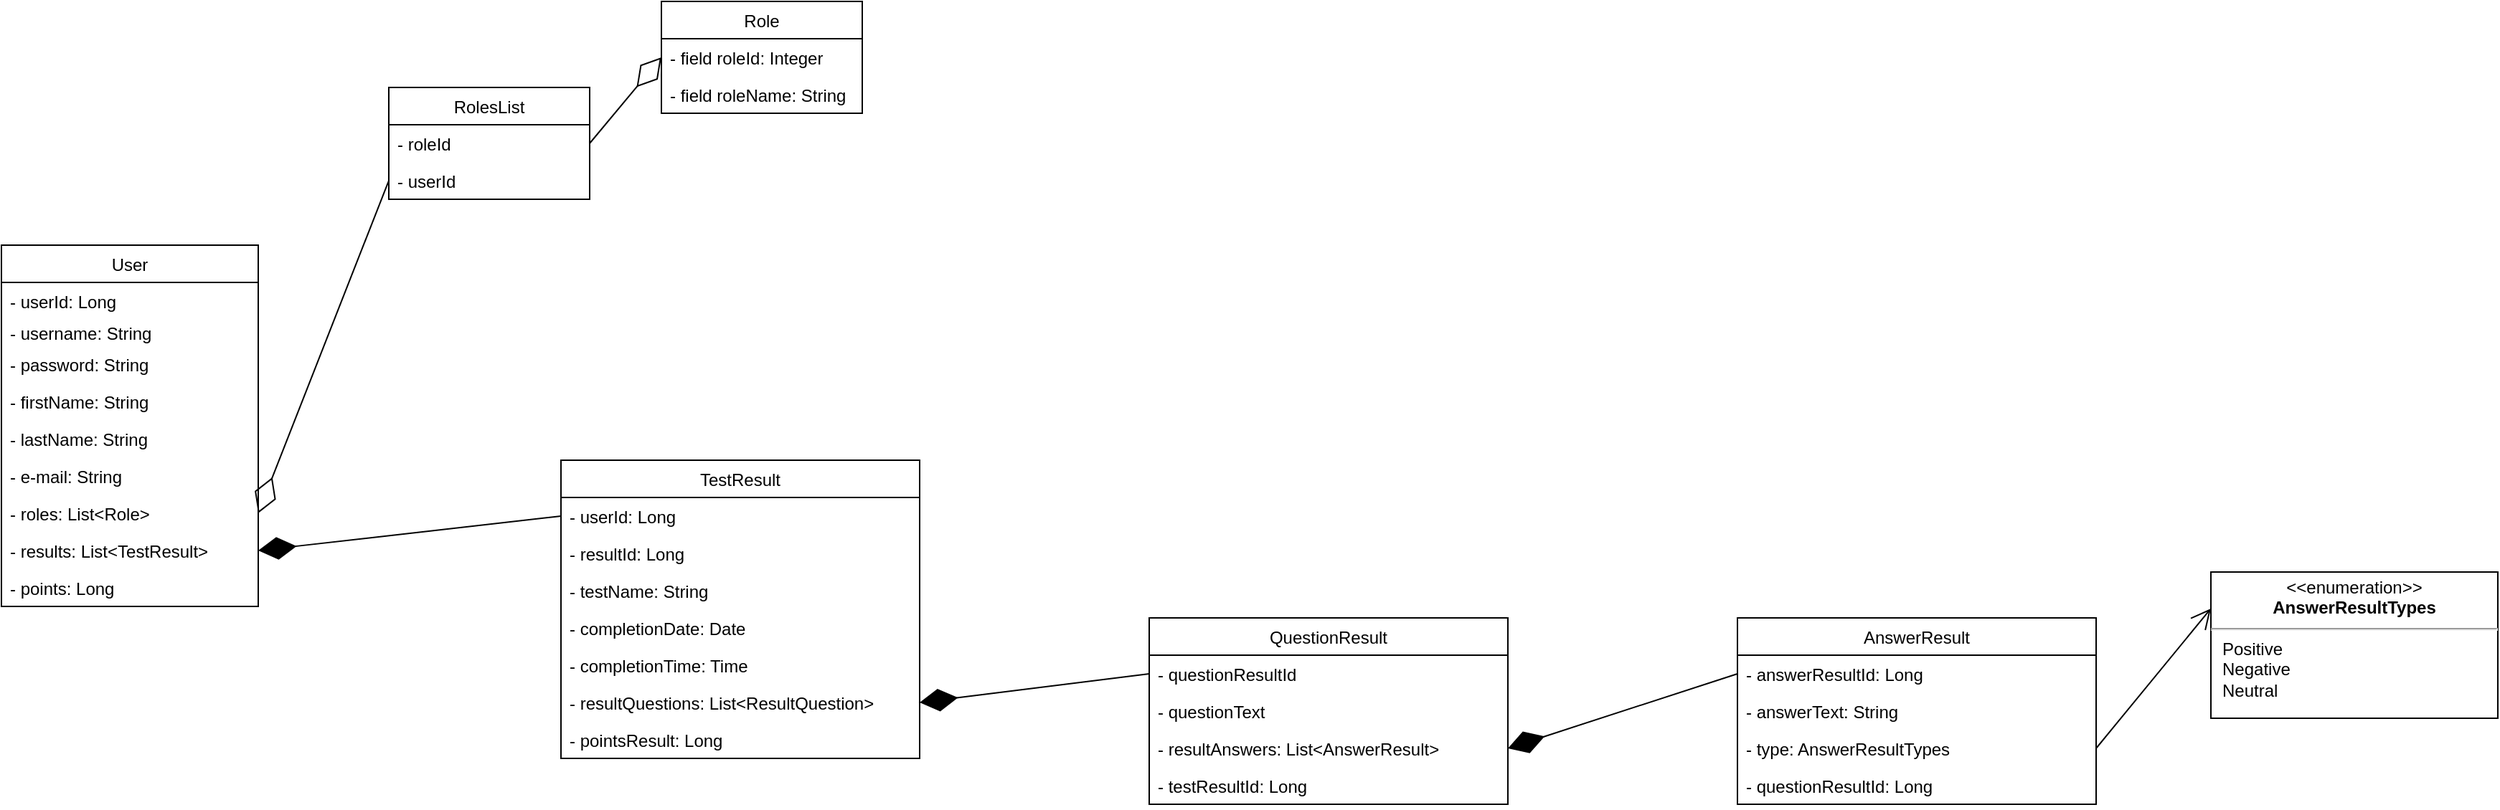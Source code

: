<mxfile version="12.2.2" type="device" pages="1"><diagram id="gxblVPOOUAelAFD4pNha" name="Page-1"><mxGraphModel dx="1005" dy="575" grid="1" gridSize="10" guides="1" tooltips="1" connect="1" arrows="1" fold="1" page="1" pageScale="1" pageWidth="3300" pageHeight="4681" math="0" shadow="0"><root><mxCell id="0"/><mxCell id="1" parent="0"/><mxCell id="CDuJgyDhh_bTi24HAAeg-1" value="User" style="swimlane;fontStyle=0;childLayout=stackLayout;horizontal=1;startSize=26;fillColor=none;horizontalStack=0;resizeParent=1;resizeParentMax=0;resizeLast=0;collapsible=1;marginBottom=0;" vertex="1" parent="1"><mxGeometry x="980" y="790" width="179" height="252" as="geometry"/></mxCell><mxCell id="CDuJgyDhh_bTi24HAAeg-12" value="- userId: Long" style="text;strokeColor=none;fillColor=none;align=left;verticalAlign=top;spacingLeft=4;spacingRight=4;overflow=hidden;rotatable=0;points=[[0,0.5],[1,0.5]];portConstraint=eastwest;" vertex="1" parent="CDuJgyDhh_bTi24HAAeg-1"><mxGeometry y="26" width="179" height="22" as="geometry"/></mxCell><mxCell id="CDuJgyDhh_bTi24HAAeg-2" value="- username: String" style="text;strokeColor=none;fillColor=none;align=left;verticalAlign=top;spacingLeft=4;spacingRight=4;overflow=hidden;rotatable=0;points=[[0,0.5],[1,0.5]];portConstraint=eastwest;" vertex="1" parent="CDuJgyDhh_bTi24HAAeg-1"><mxGeometry y="48" width="179" height="22" as="geometry"/></mxCell><mxCell id="CDuJgyDhh_bTi24HAAeg-3" value="- password: String" style="text;strokeColor=none;fillColor=none;align=left;verticalAlign=top;spacingLeft=4;spacingRight=4;overflow=hidden;rotatable=0;points=[[0,0.5],[1,0.5]];portConstraint=eastwest;" vertex="1" parent="CDuJgyDhh_bTi24HAAeg-1"><mxGeometry y="70" width="179" height="26" as="geometry"/></mxCell><mxCell id="CDuJgyDhh_bTi24HAAeg-4" value="- firstName: String" style="text;strokeColor=none;fillColor=none;align=left;verticalAlign=top;spacingLeft=4;spacingRight=4;overflow=hidden;rotatable=0;points=[[0,0.5],[1,0.5]];portConstraint=eastwest;" vertex="1" parent="CDuJgyDhh_bTi24HAAeg-1"><mxGeometry y="96" width="179" height="26" as="geometry"/></mxCell><mxCell id="CDuJgyDhh_bTi24HAAeg-6" value="- lastName: String" style="text;strokeColor=none;fillColor=none;align=left;verticalAlign=top;spacingLeft=4;spacingRight=4;overflow=hidden;rotatable=0;points=[[0,0.5],[1,0.5]];portConstraint=eastwest;" vertex="1" parent="CDuJgyDhh_bTi24HAAeg-1"><mxGeometry y="122" width="179" height="26" as="geometry"/></mxCell><mxCell id="CDuJgyDhh_bTi24HAAeg-5" value="- e-mail: String&#10;" style="text;strokeColor=none;fillColor=none;align=left;verticalAlign=top;spacingLeft=4;spacingRight=4;overflow=hidden;rotatable=0;points=[[0,0.5],[1,0.5]];portConstraint=eastwest;" vertex="1" parent="CDuJgyDhh_bTi24HAAeg-1"><mxGeometry y="148" width="179" height="26" as="geometry"/></mxCell><mxCell id="CDuJgyDhh_bTi24HAAeg-32" value="- roles: List&lt;Role&gt;" style="text;strokeColor=none;fillColor=none;align=left;verticalAlign=top;spacingLeft=4;spacingRight=4;overflow=hidden;rotatable=0;points=[[0,0.5],[1,0.5]];portConstraint=eastwest;" vertex="1" parent="CDuJgyDhh_bTi24HAAeg-1"><mxGeometry y="174" width="179" height="26" as="geometry"/></mxCell><mxCell id="CDuJgyDhh_bTi24HAAeg-31" value="- results: List&lt;TestResult&gt;" style="text;strokeColor=none;fillColor=none;align=left;verticalAlign=top;spacingLeft=4;spacingRight=4;overflow=hidden;rotatable=0;points=[[0,0.5],[1,0.5]];portConstraint=eastwest;" vertex="1" parent="CDuJgyDhh_bTi24HAAeg-1"><mxGeometry y="200" width="179" height="26" as="geometry"/></mxCell><mxCell id="CDuJgyDhh_bTi24HAAeg-33" value="- points: Long" style="text;strokeColor=none;fillColor=none;align=left;verticalAlign=top;spacingLeft=4;spacingRight=4;overflow=hidden;rotatable=0;points=[[0,0.5],[1,0.5]];portConstraint=eastwest;" vertex="1" parent="CDuJgyDhh_bTi24HAAeg-1"><mxGeometry y="226" width="179" height="26" as="geometry"/></mxCell><mxCell id="CDuJgyDhh_bTi24HAAeg-8" value="Role" style="swimlane;fontStyle=0;childLayout=stackLayout;horizontal=1;startSize=26;fillColor=none;horizontalStack=0;resizeParent=1;resizeParentMax=0;resizeLast=0;collapsible=1;marginBottom=0;" vertex="1" parent="1"><mxGeometry x="1440" y="620" width="140" height="78" as="geometry"/></mxCell><mxCell id="CDuJgyDhh_bTi24HAAeg-9" value="- field roleId: Integer" style="text;strokeColor=none;fillColor=none;align=left;verticalAlign=top;spacingLeft=4;spacingRight=4;overflow=hidden;rotatable=0;points=[[0,0.5],[1,0.5]];portConstraint=eastwest;" vertex="1" parent="CDuJgyDhh_bTi24HAAeg-8"><mxGeometry y="26" width="140" height="26" as="geometry"/></mxCell><mxCell id="CDuJgyDhh_bTi24HAAeg-10" value="- field roleName: String" style="text;strokeColor=none;fillColor=none;align=left;verticalAlign=top;spacingLeft=4;spacingRight=4;overflow=hidden;rotatable=0;points=[[0,0.5],[1,0.5]];portConstraint=eastwest;" vertex="1" parent="CDuJgyDhh_bTi24HAAeg-8"><mxGeometry y="52" width="140" height="26" as="geometry"/></mxCell><mxCell id="CDuJgyDhh_bTi24HAAeg-14" value="" style="endArrow=diamondThin;endFill=0;endSize=24;html=1;entryX=1;entryY=0.5;entryDx=0;entryDy=0;exitX=0;exitY=0.5;exitDx=0;exitDy=0;" edge="1" parent="1" source="CDuJgyDhh_bTi24HAAeg-17" target="CDuJgyDhh_bTi24HAAeg-32"><mxGeometry width="160" relative="1" as="geometry"><mxPoint x="470" y="300" as="sourcePoint"/><mxPoint x="550" y="280" as="targetPoint"/></mxGeometry></mxCell><mxCell id="CDuJgyDhh_bTi24HAAeg-15" value="RolesList" style="swimlane;fontStyle=0;childLayout=stackLayout;horizontal=1;startSize=26;fillColor=none;horizontalStack=0;resizeParent=1;resizeParentMax=0;resizeLast=0;collapsible=1;marginBottom=0;" vertex="1" parent="1"><mxGeometry x="1250" y="680" width="140" height="78" as="geometry"/></mxCell><mxCell id="CDuJgyDhh_bTi24HAAeg-16" value="- roleId" style="text;strokeColor=none;fillColor=none;align=left;verticalAlign=top;spacingLeft=4;spacingRight=4;overflow=hidden;rotatable=0;points=[[0,0.5],[1,0.5]];portConstraint=eastwest;" vertex="1" parent="CDuJgyDhh_bTi24HAAeg-15"><mxGeometry y="26" width="140" height="26" as="geometry"/></mxCell><mxCell id="CDuJgyDhh_bTi24HAAeg-17" value="- userId" style="text;strokeColor=none;fillColor=none;align=left;verticalAlign=top;spacingLeft=4;spacingRight=4;overflow=hidden;rotatable=0;points=[[0,0.5],[1,0.5]];portConstraint=eastwest;" vertex="1" parent="CDuJgyDhh_bTi24HAAeg-15"><mxGeometry y="52" width="140" height="26" as="geometry"/></mxCell><mxCell id="CDuJgyDhh_bTi24HAAeg-19" value="" style="endArrow=diamondThin;endFill=0;endSize=24;html=1;entryX=0;entryY=0.5;entryDx=0;entryDy=0;exitX=1;exitY=0.5;exitDx=0;exitDy=0;" edge="1" parent="1" source="CDuJgyDhh_bTi24HAAeg-16" target="CDuJgyDhh_bTi24HAAeg-9"><mxGeometry width="160" relative="1" as="geometry"><mxPoint x="480" y="495" as="sourcePoint"/><mxPoint x="390" y="288" as="targetPoint"/></mxGeometry></mxCell><mxCell id="CDuJgyDhh_bTi24HAAeg-21" value="" style="endArrow=diamondThin;endFill=1;endSize=24;html=1;entryX=1;entryY=0.5;entryDx=0;entryDy=0;exitX=0;exitY=0.5;exitDx=0;exitDy=0;" edge="1" parent="1" source="CDuJgyDhh_bTi24HAAeg-28" target="CDuJgyDhh_bTi24HAAeg-31"><mxGeometry width="160" relative="1" as="geometry"><mxPoint x="1440" y="1030" as="sourcePoint"/><mxPoint x="1480" y="960" as="targetPoint"/></mxGeometry></mxCell><mxCell id="CDuJgyDhh_bTi24HAAeg-22" value="TestResult" style="swimlane;fontStyle=0;childLayout=stackLayout;horizontal=1;startSize=26;fillColor=none;horizontalStack=0;resizeParent=1;resizeParentMax=0;resizeLast=0;collapsible=1;marginBottom=0;" vertex="1" parent="1"><mxGeometry x="1370" y="940" width="250" height="208" as="geometry"/></mxCell><mxCell id="CDuJgyDhh_bTi24HAAeg-28" value="- userId: Long" style="text;strokeColor=none;fillColor=none;align=left;verticalAlign=top;spacingLeft=4;spacingRight=4;overflow=hidden;rotatable=0;points=[[0,0.5],[1,0.5]];portConstraint=eastwest;" vertex="1" parent="CDuJgyDhh_bTi24HAAeg-22"><mxGeometry y="26" width="250" height="26" as="geometry"/></mxCell><mxCell id="CDuJgyDhh_bTi24HAAeg-42" value="- resultId: Long" style="text;strokeColor=none;fillColor=none;align=left;verticalAlign=top;spacingLeft=4;spacingRight=4;overflow=hidden;rotatable=0;points=[[0,0.5],[1,0.5]];portConstraint=eastwest;" vertex="1" parent="CDuJgyDhh_bTi24HAAeg-22"><mxGeometry y="52" width="250" height="26" as="geometry"/></mxCell><mxCell id="CDuJgyDhh_bTi24HAAeg-23" value="- testName: String" style="text;strokeColor=none;fillColor=none;align=left;verticalAlign=top;spacingLeft=4;spacingRight=4;overflow=hidden;rotatable=0;points=[[0,0.5],[1,0.5]];portConstraint=eastwest;" vertex="1" parent="CDuJgyDhh_bTi24HAAeg-22"><mxGeometry y="78" width="250" height="26" as="geometry"/></mxCell><mxCell id="CDuJgyDhh_bTi24HAAeg-24" value="- completionDate: Date" style="text;strokeColor=none;fillColor=none;align=left;verticalAlign=top;spacingLeft=4;spacingRight=4;overflow=hidden;rotatable=0;points=[[0,0.5],[1,0.5]];portConstraint=eastwest;" vertex="1" parent="CDuJgyDhh_bTi24HAAeg-22"><mxGeometry y="104" width="250" height="26" as="geometry"/></mxCell><mxCell id="CDuJgyDhh_bTi24HAAeg-25" value="- completionTime: Time" style="text;strokeColor=none;fillColor=none;align=left;verticalAlign=top;spacingLeft=4;spacingRight=4;overflow=hidden;rotatable=0;points=[[0,0.5],[1,0.5]];portConstraint=eastwest;" vertex="1" parent="CDuJgyDhh_bTi24HAAeg-22"><mxGeometry y="130" width="250" height="26" as="geometry"/></mxCell><mxCell id="CDuJgyDhh_bTi24HAAeg-27" value="- resultQuestions: List&lt;ResultQuestion&gt;" style="text;strokeColor=none;fillColor=none;align=left;verticalAlign=top;spacingLeft=4;spacingRight=4;overflow=hidden;rotatable=0;points=[[0,0.5],[1,0.5]];portConstraint=eastwest;" vertex="1" parent="CDuJgyDhh_bTi24HAAeg-22"><mxGeometry y="156" width="250" height="26" as="geometry"/></mxCell><mxCell id="CDuJgyDhh_bTi24HAAeg-26" value="- pointsResult: Long" style="text;strokeColor=none;fillColor=none;align=left;verticalAlign=top;spacingLeft=4;spacingRight=4;overflow=hidden;rotatable=0;points=[[0,0.5],[1,0.5]];portConstraint=eastwest;" vertex="1" parent="CDuJgyDhh_bTi24HAAeg-22"><mxGeometry y="182" width="250" height="26" as="geometry"/></mxCell><mxCell id="CDuJgyDhh_bTi24HAAeg-34" value="" style="endArrow=diamondThin;endFill=1;endSize=24;html=1;entryX=1;entryY=0.5;entryDx=0;entryDy=0;exitX=0;exitY=0.5;exitDx=0;exitDy=0;" edge="1" parent="1" source="CDuJgyDhh_bTi24HAAeg-36" target="CDuJgyDhh_bTi24HAAeg-27"><mxGeometry width="160" relative="1" as="geometry"><mxPoint x="1760" y="1120" as="sourcePoint"/><mxPoint x="1940" y="990" as="targetPoint"/></mxGeometry></mxCell><mxCell id="CDuJgyDhh_bTi24HAAeg-35" value="QuestionResult" style="swimlane;fontStyle=0;childLayout=stackLayout;horizontal=1;startSize=26;fillColor=none;horizontalStack=0;resizeParent=1;resizeParentMax=0;resizeLast=0;collapsible=1;marginBottom=0;" vertex="1" parent="1"><mxGeometry x="1780" y="1050" width="250" height="130" as="geometry"/></mxCell><mxCell id="CDuJgyDhh_bTi24HAAeg-36" value="- questionResultId" style="text;strokeColor=none;fillColor=none;align=left;verticalAlign=top;spacingLeft=4;spacingRight=4;overflow=hidden;rotatable=0;points=[[0,0.5],[1,0.5]];portConstraint=eastwest;" vertex="1" parent="CDuJgyDhh_bTi24HAAeg-35"><mxGeometry y="26" width="250" height="26" as="geometry"/></mxCell><mxCell id="CDuJgyDhh_bTi24HAAeg-37" value="- questionText" style="text;strokeColor=none;fillColor=none;align=left;verticalAlign=top;spacingLeft=4;spacingRight=4;overflow=hidden;rotatable=0;points=[[0,0.5],[1,0.5]];portConstraint=eastwest;" vertex="1" parent="CDuJgyDhh_bTi24HAAeg-35"><mxGeometry y="52" width="250" height="26" as="geometry"/></mxCell><mxCell id="CDuJgyDhh_bTi24HAAeg-38" value="- resultAnswers: List&lt;AnswerResult&gt;" style="text;strokeColor=none;fillColor=none;align=left;verticalAlign=top;spacingLeft=4;spacingRight=4;overflow=hidden;rotatable=0;points=[[0,0.5],[1,0.5]];portConstraint=eastwest;" vertex="1" parent="CDuJgyDhh_bTi24HAAeg-35"><mxGeometry y="78" width="250" height="26" as="geometry"/></mxCell><mxCell id="CDuJgyDhh_bTi24HAAeg-39" value="- testResultId: Long" style="text;strokeColor=none;fillColor=none;align=left;verticalAlign=top;spacingLeft=4;spacingRight=4;overflow=hidden;rotatable=0;points=[[0,0.5],[1,0.5]];portConstraint=eastwest;" vertex="1" parent="CDuJgyDhh_bTi24HAAeg-35"><mxGeometry y="104" width="250" height="26" as="geometry"/></mxCell><mxCell id="CDuJgyDhh_bTi24HAAeg-43" value="" style="endArrow=diamondThin;endFill=1;endSize=24;html=1;entryX=1;entryY=0.5;entryDx=0;entryDy=0;exitX=0;exitY=0.5;exitDx=0;exitDy=0;" edge="1" parent="1" source="CDuJgyDhh_bTi24HAAeg-45" target="CDuJgyDhh_bTi24HAAeg-38"><mxGeometry width="160" relative="1" as="geometry"><mxPoint x="2170" y="1180" as="sourcePoint"/><mxPoint x="2030" y="1117.0" as="targetPoint"/></mxGeometry></mxCell><mxCell id="CDuJgyDhh_bTi24HAAeg-44" value="AnswerResult" style="swimlane;fontStyle=0;childLayout=stackLayout;horizontal=1;startSize=26;fillColor=none;horizontalStack=0;resizeParent=1;resizeParentMax=0;resizeLast=0;collapsible=1;marginBottom=0;" vertex="1" parent="1"><mxGeometry x="2190" y="1050" width="250" height="130" as="geometry"/></mxCell><mxCell id="CDuJgyDhh_bTi24HAAeg-45" value="- answerResultId: Long" style="text;strokeColor=none;fillColor=none;align=left;verticalAlign=top;spacingLeft=4;spacingRight=4;overflow=hidden;rotatable=0;points=[[0,0.5],[1,0.5]];portConstraint=eastwest;" vertex="1" parent="CDuJgyDhh_bTi24HAAeg-44"><mxGeometry y="26" width="250" height="26" as="geometry"/></mxCell><mxCell id="CDuJgyDhh_bTi24HAAeg-46" value="- answerText: String" style="text;strokeColor=none;fillColor=none;align=left;verticalAlign=top;spacingLeft=4;spacingRight=4;overflow=hidden;rotatable=0;points=[[0,0.5],[1,0.5]];portConstraint=eastwest;" vertex="1" parent="CDuJgyDhh_bTi24HAAeg-44"><mxGeometry y="52" width="250" height="26" as="geometry"/></mxCell><mxCell id="CDuJgyDhh_bTi24HAAeg-47" value="- type: AnswerResultTypes" style="text;strokeColor=none;fillColor=none;align=left;verticalAlign=top;spacingLeft=4;spacingRight=4;overflow=hidden;rotatable=0;points=[[0,0.5],[1,0.5]];portConstraint=eastwest;" vertex="1" parent="CDuJgyDhh_bTi24HAAeg-44"><mxGeometry y="78" width="250" height="26" as="geometry"/></mxCell><mxCell id="CDuJgyDhh_bTi24HAAeg-48" value="- questionResultId: Long" style="text;strokeColor=none;fillColor=none;align=left;verticalAlign=top;spacingLeft=4;spacingRight=4;overflow=hidden;rotatable=0;points=[[0,0.5],[1,0.5]];portConstraint=eastwest;" vertex="1" parent="CDuJgyDhh_bTi24HAAeg-44"><mxGeometry y="104" width="250" height="26" as="geometry"/></mxCell><mxCell id="CDuJgyDhh_bTi24HAAeg-50" value="&lt;p style=&quot;margin: 0px ; margin-top: 4px ; text-align: center&quot;&gt;&amp;lt;&amp;lt;enumeration&amp;gt;&amp;gt;&lt;br&gt;&lt;b&gt;AnswerResultTypes&lt;/b&gt;&lt;/p&gt;&lt;hr&gt;&lt;p style=&quot;margin: 0px ; margin-left: 8px ; text-align: left&quot;&gt;Positive&lt;/p&gt;&lt;p style=&quot;margin: 0px ; margin-left: 8px ; text-align: left&quot;&gt;Negative&lt;/p&gt;&lt;p style=&quot;margin: 0px ; margin-left: 8px ; text-align: left&quot;&gt;Neutral&lt;/p&gt;" style="shape=rect;html=1;overflow=fill;whiteSpace=wrap;" vertex="1" parent="1"><mxGeometry x="2520" y="1018" width="200" height="102" as="geometry"/></mxCell><mxCell id="CDuJgyDhh_bTi24HAAeg-52" value="" style="endArrow=open;endFill=1;endSize=12;html=1;exitX=1;exitY=0.5;exitDx=0;exitDy=0;entryX=0;entryY=0.25;entryDx=0;entryDy=0;" edge="1" parent="1" source="CDuJgyDhh_bTi24HAAeg-47" target="CDuJgyDhh_bTi24HAAeg-50"><mxGeometry width="160" relative="1" as="geometry"><mxPoint x="2470" y="1180" as="sourcePoint"/><mxPoint x="2630" y="1180" as="targetPoint"/></mxGeometry></mxCell></root></mxGraphModel></diagram></mxfile>